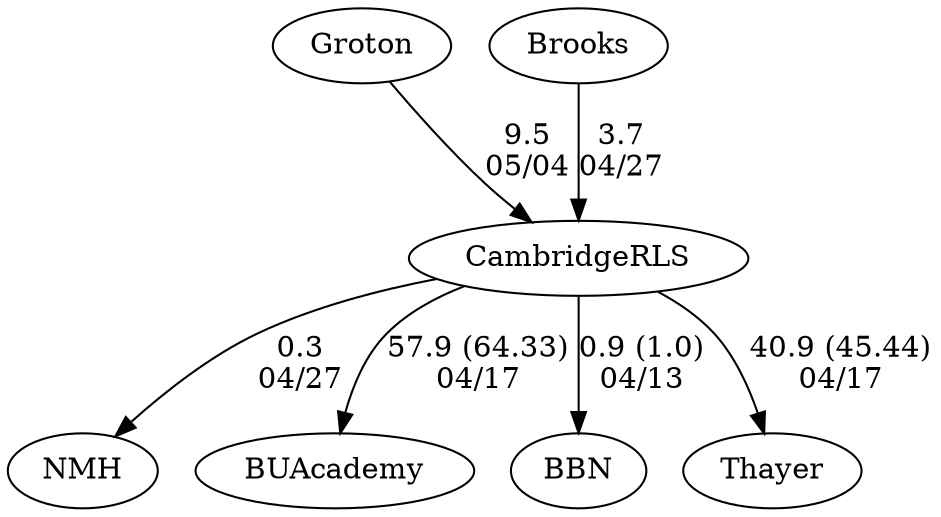 digraph boys1foursCambridgeRLS {NMH [URL="boys1foursCambridgeRLSNMH.html"];BUAcademy [URL="boys1foursCambridgeRLSBUAcademy.html"];BBN [URL="boys1foursCambridgeRLSBBN.html"];Groton [URL="boys1foursCambridgeRLSGroton.html"];Brooks [URL="boys1foursCambridgeRLSBrooks.html"];Thayer [URL="boys1foursCambridgeRLSThayer.html"];CambridgeRLS [URL="boys1foursCambridgeRLSCambridgeRLS.html"];Groton -> CambridgeRLS[label="9.5
05/04", weight="91", tooltip="NEIRA,Cambridge Rindge and Latin HS at Groton			
Distance: 1225 m. Conditions: Very little current. Flat water. Beginning with the second boats, a slight amount of headwind. Race order G4, B4, G3, B3, G2, B2, G1, B1 Comments: Great racing conditions and great racing by the crews.
In the G2, the start was strokes on the line instead of bow balls.
Thank you CRLS for an excellent afternoon.
None", URL="https://www.row2k.com/results/resultspage.cfm?UID=CF11D4E6381F0019C765544CCA920DEE&cat=5", random="random"]; 
CambridgeRLS -> BBN[label="0.9 (1.0)
04/13", weight="100", tooltip="NEIRA Boys & Girls Fours,BB&N CRLS			
Distance: 1350 M Conditions: Crossing tail wind at the start, to crossing head wind in last 1/3. Conmditions varoed durig the day Comments: A good day for all racers lining up in a crossing tail wind at the start.
None", URL="https://www.row2k.com/results/resultspage.cfm?UID=F2BDD2379584CF678DC6C30959529211&cat=5", random="random"]; 
CambridgeRLS -> Thayer[label="40.9 (45.44)
04/17", weight="60", tooltip="NEIRA Boys Fours,CRLS vs Thayer Academy, BU Academy			
Distance: 1350 Conditions: Cross headwind for first 2/3 of race, mellowing out in the last 1/3. Comments: Thanks to BU Academy for joining, and thanks to Thayer for making the trip. Excellent effort from all crews.
None", URL="https://www.row2k.com/results/resultspage.cfm?UID=5AC13C0A039EE6AFC8E97E47C247F44E&cat=1", random="random"]; 
CambridgeRLS -> BUAcademy[label="57.9 (64.33)
04/17", weight="43", tooltip="NEIRA Boys Fours,CRLS vs Thayer Academy, BU Academy			
Distance: 1350 Conditions: Cross headwind for first 2/3 of race, mellowing out in the last 1/3. Comments: Thanks to BU Academy for joining, and thanks to Thayer for making the trip. Excellent effort from all crews.
None", URL="https://www.row2k.com/results/resultspage.cfm?UID=5AC13C0A039EE6AFC8E97E47C247F44E&cat=1", random="random"]; 
Brooks -> CambridgeRLS[label="3.7
04/27", weight="97", tooltip="NEIRA Boys & Girls Fours,Brooks vs NMH, Middlesex and CRLS			
Distance: 1500m Conditions: Conditions evolved from a slight headwind with flat water to a 12-15 mph cross headwind with significant chop in the middle 500m. Races were 4-3-2-1-5. Times should bet be compared between events. Comments: Thank you to our guests for our first bog day using the new facility! Good luck this season and hope to see you at NEIRAs.
None", URL="https://www.row2k.com/results/resultspage.cfm?UID=DA7A1EFD458CB4B765258C3FD9635963&cat=5", random="random"]; 
CambridgeRLS -> NMH[label="0.3
04/27", weight="100", tooltip="NEIRA Boys & Girls Fours,Brooks vs NMH, Middlesex and CRLS			
Distance: 1500m Conditions: Conditions evolved from a slight headwind with flat water to a 12-15 mph cross headwind with significant chop in the middle 500m. Races were 4-3-2-1-5. Times should bet be compared between events. Comments: Thank you to our guests for our first bog day using the new facility! Good luck this season and hope to see you at NEIRAs.
None", URL="https://www.row2k.com/results/resultspage.cfm?UID=DA7A1EFD458CB4B765258C3FD9635963&cat=5", random="random"]}